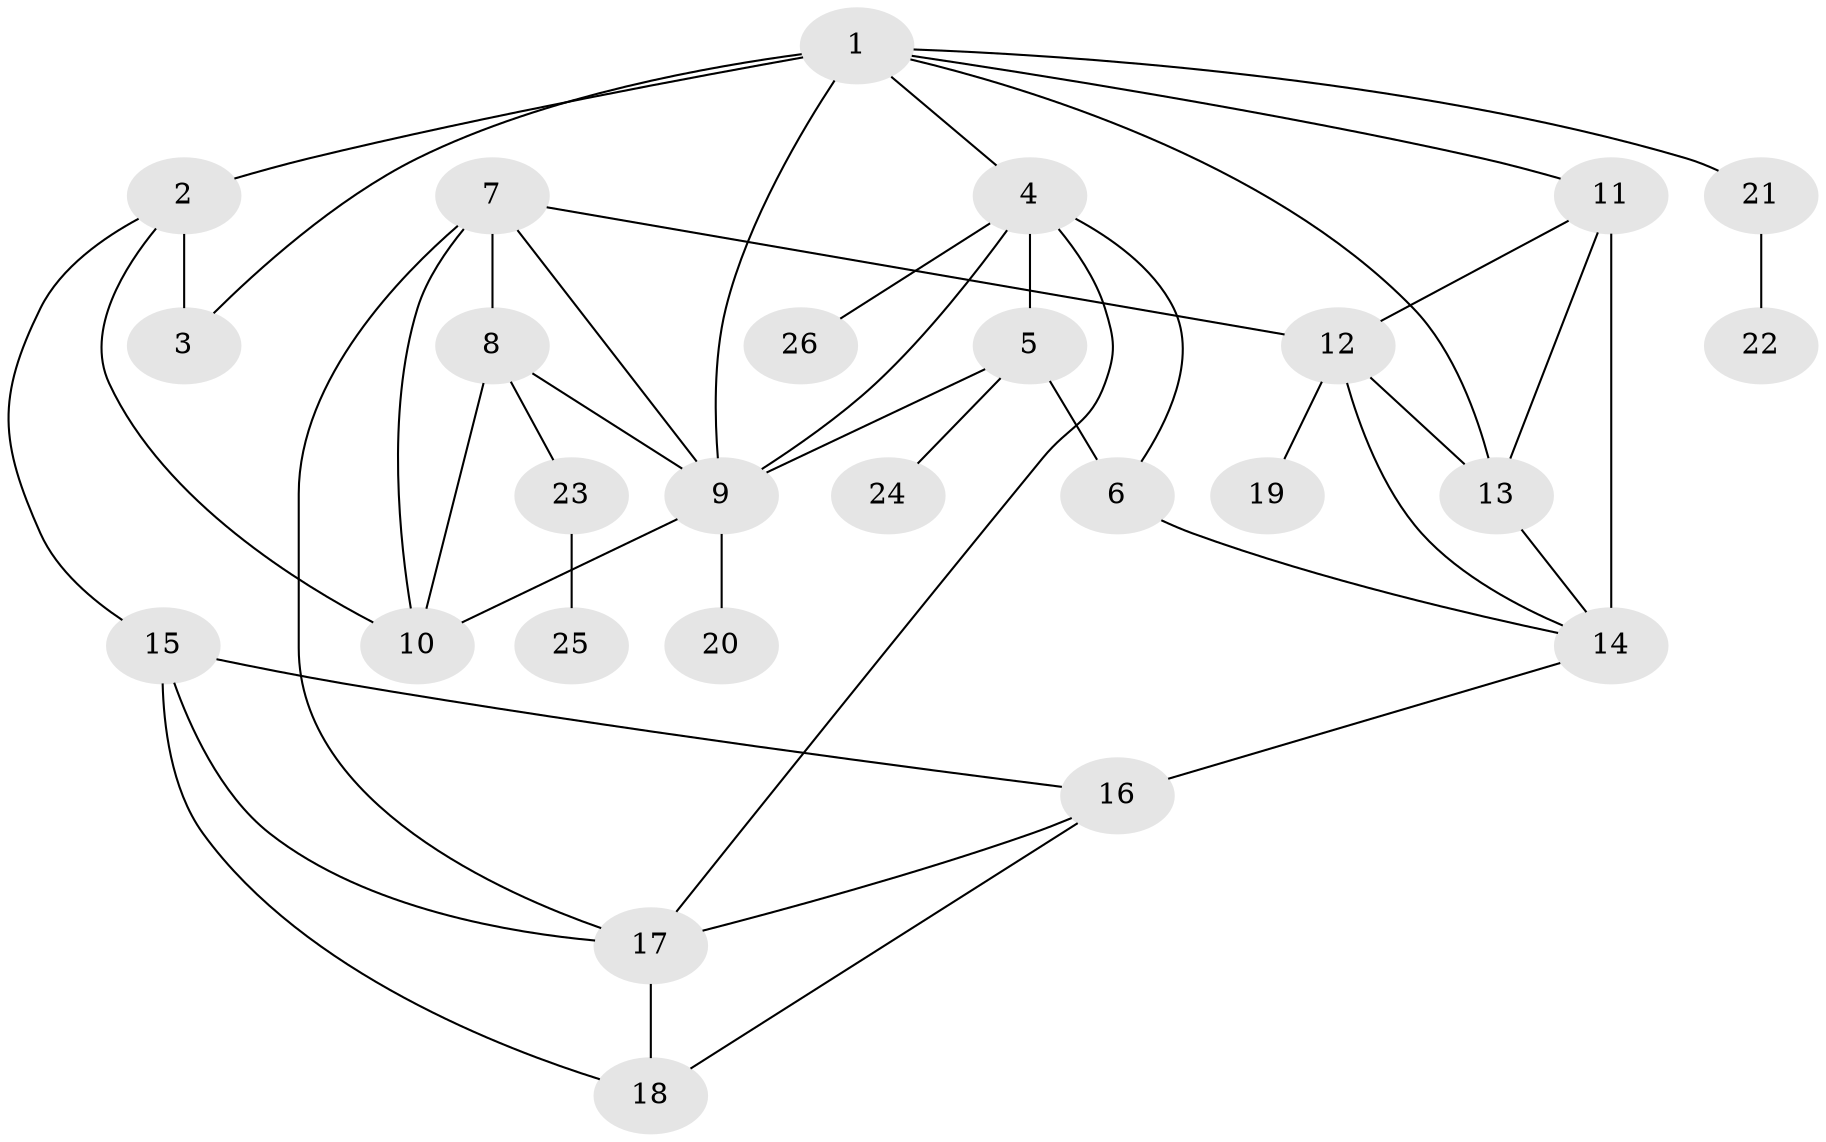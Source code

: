 // original degree distribution, {6: 0.06976744186046512, 9: 0.023255813953488372, 7: 0.06976744186046512, 4: 0.011627906976744186, 11: 0.011627906976744186, 3: 0.03488372093023256, 8: 0.011627906976744186, 5: 0.011627906976744186, 12: 0.011627906976744186, 1: 0.6395348837209303, 2: 0.10465116279069768}
// Generated by graph-tools (version 1.1) at 2025/52/03/04/25 22:52:33]
// undirected, 26 vertices, 45 edges
graph export_dot {
  node [color=gray90,style=filled];
  1;
  2;
  3;
  4;
  5;
  6;
  7;
  8;
  9;
  10;
  11;
  12;
  13;
  14;
  15;
  16;
  17;
  18;
  19;
  20;
  21;
  22;
  23;
  24;
  25;
  26;
  1 -- 2 [weight=2.0];
  1 -- 3 [weight=2.0];
  1 -- 4 [weight=1.0];
  1 -- 9 [weight=1.0];
  1 -- 11 [weight=1.0];
  1 -- 13 [weight=1.0];
  1 -- 21 [weight=2.0];
  2 -- 3 [weight=1.0];
  2 -- 10 [weight=1.0];
  2 -- 15 [weight=1.0];
  4 -- 5 [weight=2.0];
  4 -- 6 [weight=2.0];
  4 -- 9 [weight=1.0];
  4 -- 17 [weight=1.0];
  4 -- 26 [weight=1.0];
  5 -- 6 [weight=1.0];
  5 -- 9 [weight=1.0];
  5 -- 24 [weight=1.0];
  6 -- 14 [weight=1.0];
  7 -- 8 [weight=1.0];
  7 -- 9 [weight=1.0];
  7 -- 10 [weight=1.0];
  7 -- 12 [weight=1.0];
  7 -- 17 [weight=1.0];
  8 -- 9 [weight=1.0];
  8 -- 10 [weight=1.0];
  8 -- 23 [weight=2.0];
  9 -- 10 [weight=1.0];
  9 -- 20 [weight=4.0];
  11 -- 12 [weight=1.0];
  11 -- 13 [weight=1.0];
  11 -- 14 [weight=7.0];
  12 -- 13 [weight=1.0];
  12 -- 14 [weight=1.0];
  12 -- 19 [weight=1.0];
  13 -- 14 [weight=1.0];
  14 -- 16 [weight=1.0];
  15 -- 16 [weight=1.0];
  15 -- 17 [weight=1.0];
  15 -- 18 [weight=1.0];
  16 -- 17 [weight=1.0];
  16 -- 18 [weight=1.0];
  17 -- 18 [weight=1.0];
  21 -- 22 [weight=1.0];
  23 -- 25 [weight=1.0];
}
